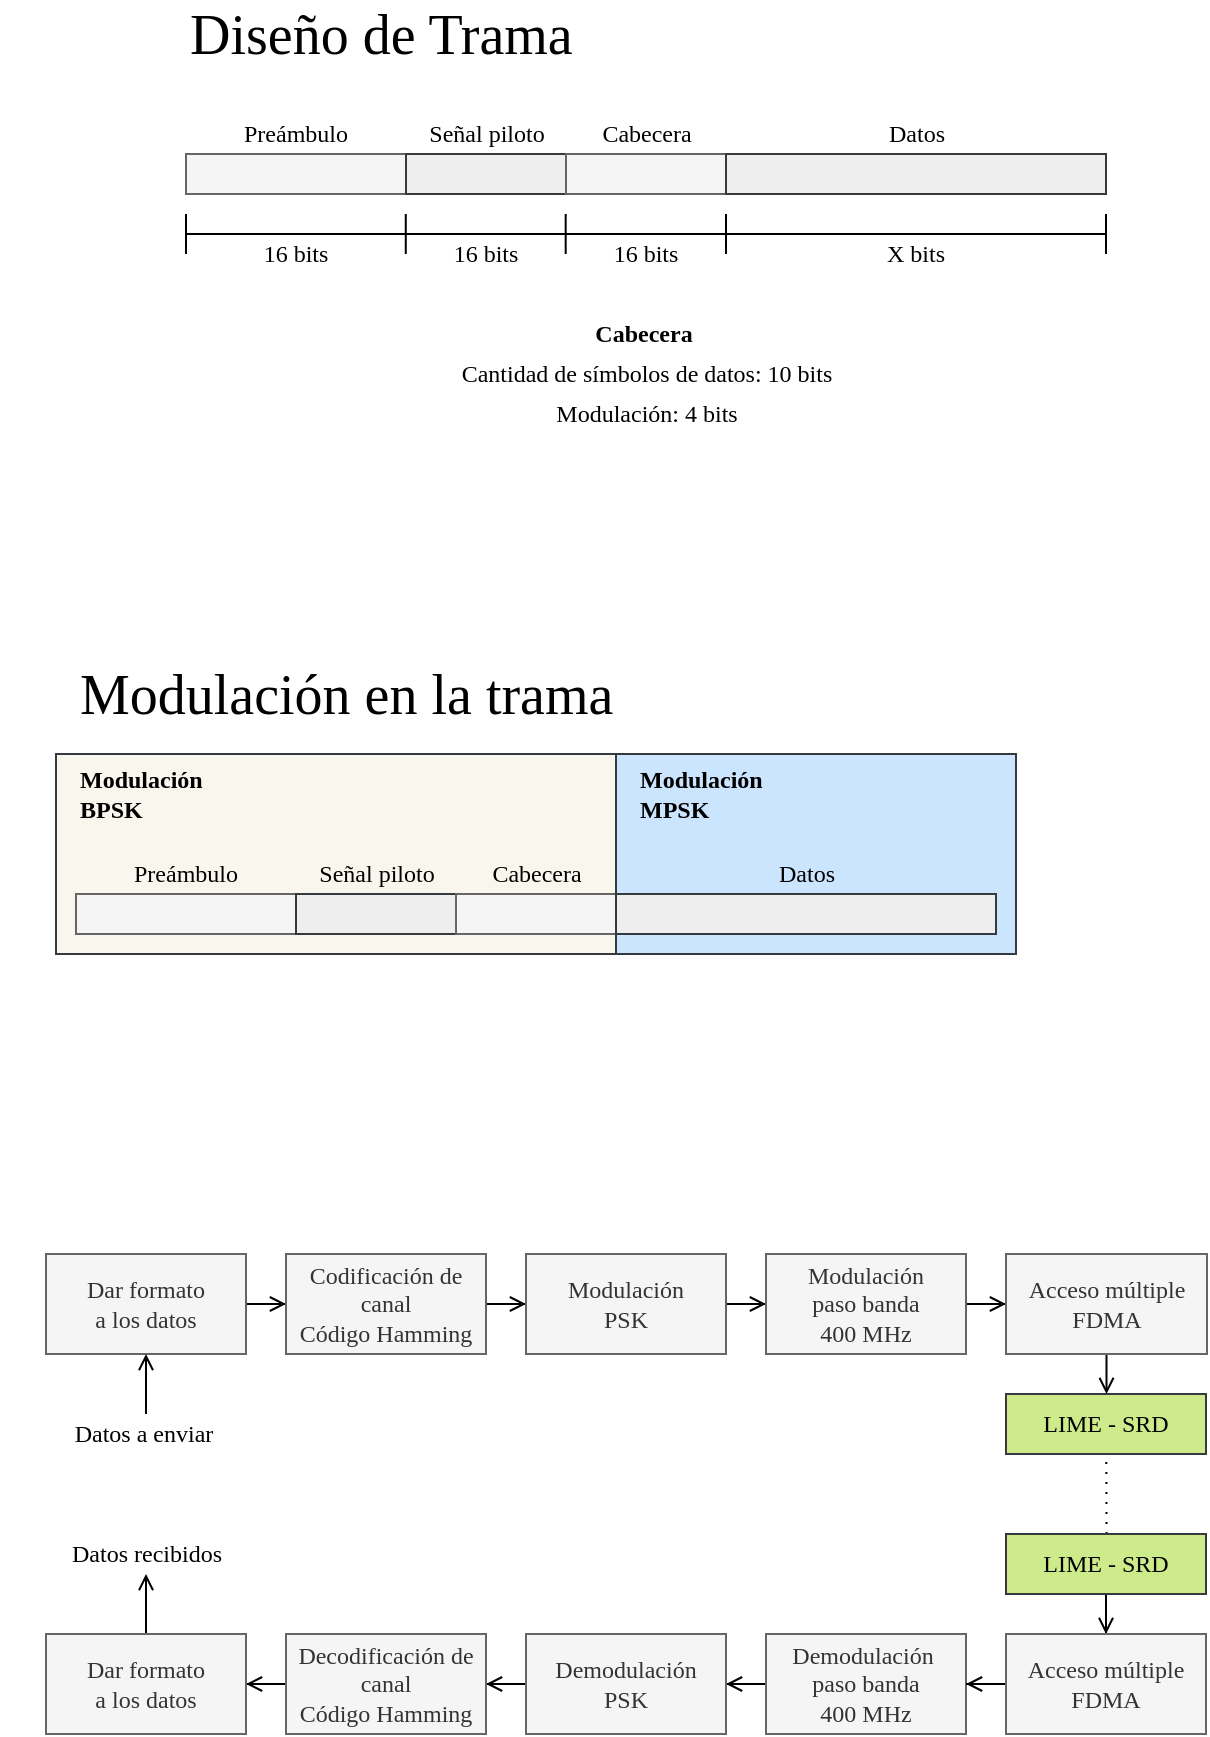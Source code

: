 <mxfile version="14.1.9" type="device"><diagram id="IteanYAKP5zqGBVxd0dw" name="Page-1"><mxGraphModel dx="593" dy="345" grid="1" gridSize="10" guides="1" tooltips="1" connect="1" arrows="1" fold="1" page="1" pageScale="1" pageWidth="827" pageHeight="1169" math="0" shadow="0"><root><mxCell id="0"/><mxCell id="1" parent="0"/><mxCell id="knu0lrBtx-ENEpjFmzwp-38" value="" style="rounded=0;whiteSpace=wrap;html=1;fontFamily=Times New Roman;align=center;fillColor=#cce5ff;strokeColor=#36393d;" vertex="1" parent="1"><mxGeometry x="365" y="530" width="200" height="100" as="geometry"/></mxCell><mxCell id="knu0lrBtx-ENEpjFmzwp-36" value="" style="rounded=0;whiteSpace=wrap;html=1;fontFamily=Times New Roman;align=center;fillColor=#f9f7ed;strokeColor=#36393d;" vertex="1" parent="1"><mxGeometry x="85" y="530" width="280" height="100" as="geometry"/></mxCell><mxCell id="knu0lrBtx-ENEpjFmzwp-1" value="" style="rounded=0;whiteSpace=wrap;html=1;fillColor=#f5f5f5;strokeColor=#666666;fontColor=#333333;" vertex="1" parent="1"><mxGeometry x="150" y="230" width="110" height="20" as="geometry"/></mxCell><mxCell id="knu0lrBtx-ENEpjFmzwp-2" value="" style="rounded=0;whiteSpace=wrap;html=1;strokeColor=#36393d;fillColor=#eeeeee;" vertex="1" parent="1"><mxGeometry x="260" y="230" width="80" height="20" as="geometry"/></mxCell><mxCell id="knu0lrBtx-ENEpjFmzwp-3" value="Preámbulo" style="text;html=1;strokeColor=none;fillColor=none;align=center;verticalAlign=middle;whiteSpace=wrap;rounded=0;fontFamily=Times New Roman;" vertex="1" parent="1"><mxGeometry x="155" y="210" width="100" height="20" as="geometry"/></mxCell><mxCell id="knu0lrBtx-ENEpjFmzwp-4" value="&lt;font style=&quot;font-size: 28px&quot;&gt;Diseño de Trama&lt;/font&gt;" style="text;html=1;align=left;verticalAlign=middle;resizable=0;points=[];autosize=1;fontFamily=Times New Roman;" vertex="1" parent="1"><mxGeometry x="150" y="160" width="210" height="20" as="geometry"/></mxCell><mxCell id="knu0lrBtx-ENEpjFmzwp-5" value="Señal piloto" style="text;html=1;align=center;verticalAlign=middle;resizable=0;points=[];autosize=1;fontFamily=Times New Roman;" vertex="1" parent="1"><mxGeometry x="265" y="210" width="70" height="20" as="geometry"/></mxCell><mxCell id="knu0lrBtx-ENEpjFmzwp-7" value="16 bits" style="text;html=1;strokeColor=none;fillColor=none;align=center;verticalAlign=middle;whiteSpace=wrap;rounded=0;fontFamily=Times New Roman;" vertex="1" parent="1"><mxGeometry x="155" y="270" width="100" height="20" as="geometry"/></mxCell><mxCell id="knu0lrBtx-ENEpjFmzwp-10" value="Cabecera" style="text;html=1;align=center;verticalAlign=middle;resizable=0;points=[];autosize=1;fontFamily=Times New Roman;" vertex="1" parent="1"><mxGeometry x="350" y="210" width="60" height="20" as="geometry"/></mxCell><mxCell id="knu0lrBtx-ENEpjFmzwp-11" value="" style="rounded=0;whiteSpace=wrap;html=1;fillColor=#f5f5f5;strokeColor=#666666;fontColor=#333333;" vertex="1" parent="1"><mxGeometry x="340" y="230" width="80" height="20" as="geometry"/></mxCell><mxCell id="knu0lrBtx-ENEpjFmzwp-12" value="" style="endArrow=none;html=1;fontFamily=Times New Roman;" edge="1" parent="1"><mxGeometry width="50" height="50" relative="1" as="geometry"><mxPoint x="150" y="270" as="sourcePoint"/><mxPoint x="610" y="270" as="targetPoint"/></mxGeometry></mxCell><mxCell id="knu0lrBtx-ENEpjFmzwp-13" value="" style="endArrow=none;html=1;fontFamily=Times New Roman;entryX=0;entryY=1;entryDx=0;entryDy=0;" edge="1" parent="1"><mxGeometry width="50" height="50" relative="1" as="geometry"><mxPoint x="150" y="280" as="sourcePoint"/><mxPoint x="150.0" y="260" as="targetPoint"/></mxGeometry></mxCell><mxCell id="knu0lrBtx-ENEpjFmzwp-14" value="" style="endArrow=none;html=1;fontFamily=Times New Roman;entryX=0;entryY=1;entryDx=0;entryDy=0;" edge="1" parent="1"><mxGeometry width="50" height="50" relative="1" as="geometry"><mxPoint x="259.89" y="280" as="sourcePoint"/><mxPoint x="259.89" y="260" as="targetPoint"/></mxGeometry></mxCell><mxCell id="knu0lrBtx-ENEpjFmzwp-15" value="" style="endArrow=none;html=1;fontFamily=Times New Roman;entryX=0;entryY=1;entryDx=0;entryDy=0;" edge="1" parent="1"><mxGeometry width="50" height="50" relative="1" as="geometry"><mxPoint x="339.84" y="280" as="sourcePoint"/><mxPoint x="339.84" y="260" as="targetPoint"/></mxGeometry></mxCell><mxCell id="knu0lrBtx-ENEpjFmzwp-16" value="" style="endArrow=none;html=1;fontFamily=Times New Roman;entryX=0;entryY=1;entryDx=0;entryDy=0;" edge="1" parent="1"><mxGeometry width="50" height="50" relative="1" as="geometry"><mxPoint x="420" y="280" as="sourcePoint"/><mxPoint x="420" y="260" as="targetPoint"/></mxGeometry></mxCell><mxCell id="knu0lrBtx-ENEpjFmzwp-17" value="16 bits" style="text;html=1;strokeColor=none;fillColor=none;align=center;verticalAlign=middle;whiteSpace=wrap;rounded=0;fontFamily=Times New Roman;" vertex="1" parent="1"><mxGeometry x="250" y="270" width="100" height="20" as="geometry"/></mxCell><mxCell id="knu0lrBtx-ENEpjFmzwp-18" value="16 bits" style="text;html=1;strokeColor=none;fillColor=none;align=center;verticalAlign=middle;whiteSpace=wrap;rounded=0;fontFamily=Times New Roman;" vertex="1" parent="1"><mxGeometry x="330" y="270" width="100" height="20" as="geometry"/></mxCell><mxCell id="knu0lrBtx-ENEpjFmzwp-19" value="" style="rounded=0;whiteSpace=wrap;html=1;fillColor=#eeeeee;strokeColor=#36393d;" vertex="1" parent="1"><mxGeometry x="420" y="230" width="190" height="20" as="geometry"/></mxCell><mxCell id="knu0lrBtx-ENEpjFmzwp-20" value="Datos" style="text;html=1;align=center;verticalAlign=middle;resizable=0;points=[];autosize=1;fontFamily=Times New Roman;" vertex="1" parent="1"><mxGeometry x="495" y="210" width="40" height="20" as="geometry"/></mxCell><mxCell id="knu0lrBtx-ENEpjFmzwp-21" value="" style="endArrow=none;html=1;fontFamily=Times New Roman;entryX=0;entryY=1;entryDx=0;entryDy=0;" edge="1" parent="1"><mxGeometry width="50" height="50" relative="1" as="geometry"><mxPoint x="610" y="280.0" as="sourcePoint"/><mxPoint x="610" y="260.0" as="targetPoint"/></mxGeometry></mxCell><mxCell id="knu0lrBtx-ENEpjFmzwp-22" value="X bits" style="text;html=1;strokeColor=none;fillColor=none;align=center;verticalAlign=middle;whiteSpace=wrap;rounded=0;fontFamily=Times New Roman;" vertex="1" parent="1"><mxGeometry x="465" y="270" width="100" height="20" as="geometry"/></mxCell><mxCell id="knu0lrBtx-ENEpjFmzwp-23" value="Cantidad de símbolos de datos: 10 bits" style="text;html=1;strokeColor=none;fillColor=none;align=center;verticalAlign=middle;whiteSpace=wrap;rounded=0;fontFamily=Times New Roman;" vertex="1" parent="1"><mxGeometry x="277.5" y="330" width="205" height="20" as="geometry"/></mxCell><mxCell id="knu0lrBtx-ENEpjFmzwp-24" value="Modulación: 4 bits" style="text;html=1;strokeColor=none;fillColor=none;align=center;verticalAlign=middle;whiteSpace=wrap;rounded=0;fontFamily=Times New Roman;" vertex="1" parent="1"><mxGeometry x="322.5" y="350" width="115" height="20" as="geometry"/></mxCell><mxCell id="knu0lrBtx-ENEpjFmzwp-26" value="Cabecera&amp;nbsp;" style="text;html=1;strokeColor=none;fillColor=none;align=center;verticalAlign=middle;whiteSpace=wrap;rounded=0;fontFamily=Times New Roman;fontStyle=1" vertex="1" parent="1"><mxGeometry x="353.75" y="310" width="52.5" height="20" as="geometry"/></mxCell><mxCell id="knu0lrBtx-ENEpjFmzwp-27" value="&lt;font style=&quot;font-size: 28px&quot;&gt;Modulación en la trama&lt;/font&gt;" style="text;html=1;align=left;verticalAlign=middle;resizable=0;points=[];autosize=1;fontFamily=Times New Roman;" vertex="1" parent="1"><mxGeometry x="95" y="490" width="280" height="20" as="geometry"/></mxCell><mxCell id="knu0lrBtx-ENEpjFmzwp-28" value="" style="rounded=0;whiteSpace=wrap;html=1;fillColor=#f5f5f5;strokeColor=#666666;fontColor=#333333;" vertex="1" parent="1"><mxGeometry x="95" y="600" width="110" height="20" as="geometry"/></mxCell><mxCell id="knu0lrBtx-ENEpjFmzwp-29" value="" style="rounded=0;whiteSpace=wrap;html=1;strokeColor=#36393d;fillColor=#eeeeee;" vertex="1" parent="1"><mxGeometry x="205" y="600" width="80" height="20" as="geometry"/></mxCell><mxCell id="knu0lrBtx-ENEpjFmzwp-30" value="Preámbulo" style="text;html=1;strokeColor=none;fillColor=none;align=center;verticalAlign=middle;whiteSpace=wrap;rounded=0;fontFamily=Times New Roman;" vertex="1" parent="1"><mxGeometry x="100" y="580" width="100" height="20" as="geometry"/></mxCell><mxCell id="knu0lrBtx-ENEpjFmzwp-31" value="Señal piloto" style="text;html=1;align=center;verticalAlign=middle;resizable=0;points=[];autosize=1;fontFamily=Times New Roman;" vertex="1" parent="1"><mxGeometry x="210" y="580" width="70" height="20" as="geometry"/></mxCell><mxCell id="knu0lrBtx-ENEpjFmzwp-32" value="Cabecera" style="text;html=1;align=center;verticalAlign=middle;resizable=0;points=[];autosize=1;fontFamily=Times New Roman;" vertex="1" parent="1"><mxGeometry x="295" y="580" width="60" height="20" as="geometry"/></mxCell><mxCell id="knu0lrBtx-ENEpjFmzwp-33" value="" style="rounded=0;whiteSpace=wrap;html=1;fillColor=#f5f5f5;strokeColor=#666666;fontColor=#333333;" vertex="1" parent="1"><mxGeometry x="285" y="600" width="80" height="20" as="geometry"/></mxCell><mxCell id="knu0lrBtx-ENEpjFmzwp-34" value="" style="rounded=0;whiteSpace=wrap;html=1;fillColor=#eeeeee;strokeColor=#36393d;" vertex="1" parent="1"><mxGeometry x="365" y="600" width="190" height="20" as="geometry"/></mxCell><mxCell id="knu0lrBtx-ENEpjFmzwp-35" value="Datos" style="text;html=1;align=center;verticalAlign=middle;resizable=0;points=[];autosize=1;fontFamily=Times New Roman;" vertex="1" parent="1"><mxGeometry x="440" y="580" width="40" height="20" as="geometry"/></mxCell><mxCell id="knu0lrBtx-ENEpjFmzwp-37" value="Modulación BPSK&amp;nbsp;" style="text;html=1;strokeColor=none;fillColor=none;align=left;verticalAlign=middle;whiteSpace=wrap;rounded=0;fontFamily=Times New Roman;fontStyle=1" vertex="1" parent="1"><mxGeometry x="95" y="540" width="85" height="20" as="geometry"/></mxCell><mxCell id="knu0lrBtx-ENEpjFmzwp-39" value="Modulación MPSK&amp;nbsp;" style="text;html=1;strokeColor=none;fillColor=none;align=left;verticalAlign=middle;whiteSpace=wrap;rounded=0;fontFamily=Times New Roman;fontStyle=1" vertex="1" parent="1"><mxGeometry x="375" y="540" width="85" height="20" as="geometry"/></mxCell><mxCell id="knu0lrBtx-ENEpjFmzwp-72" style="edgeStyle=orthogonalEdgeStyle;rounded=0;orthogonalLoop=1;jettySize=auto;html=1;entryX=0.5;entryY=1;entryDx=0;entryDy=0;startArrow=none;startFill=0;endArrow=open;endFill=0;fontFamily=Times New Roman;" edge="1" parent="1" source="knu0lrBtx-ENEpjFmzwp-40" target="knu0lrBtx-ENEpjFmzwp-44"><mxGeometry relative="1" as="geometry"><Array as="points"><mxPoint x="130" y="850"/><mxPoint x="130" y="850"/></Array></mxGeometry></mxCell><mxCell id="knu0lrBtx-ENEpjFmzwp-40" value="&lt;font style=&quot;font-size: 12px&quot;&gt;Datos a enviar&amp;nbsp;&lt;/font&gt;" style="text;html=1;strokeColor=none;fillColor=none;align=center;verticalAlign=middle;whiteSpace=wrap;rounded=0;fontFamily=Times New Roman;" vertex="1" parent="1"><mxGeometry x="57.5" y="860" width="145" height="20" as="geometry"/></mxCell><mxCell id="knu0lrBtx-ENEpjFmzwp-49" style="edgeStyle=orthogonalEdgeStyle;rounded=0;orthogonalLoop=1;jettySize=auto;html=1;entryX=0;entryY=0.5;entryDx=0;entryDy=0;startArrow=none;startFill=0;endArrow=open;endFill=0;fontFamily=Times New Roman;" edge="1" parent="1" source="knu0lrBtx-ENEpjFmzwp-42" target="knu0lrBtx-ENEpjFmzwp-45"><mxGeometry relative="1" as="geometry"/></mxCell><mxCell id="knu0lrBtx-ENEpjFmzwp-42" value="&lt;span&gt;Modulación &lt;br&gt;paso banda&lt;br&gt;400 MHz&lt;br&gt;&lt;/span&gt;" style="rounded=0;whiteSpace=wrap;html=1;fontFamily=Times New Roman;align=center;fillColor=#f9f7ed;strokeColor=#36393d;" vertex="1" parent="1"><mxGeometry x="440" y="780" width="100" height="50" as="geometry"/></mxCell><mxCell id="knu0lrBtx-ENEpjFmzwp-48" style="edgeStyle=orthogonalEdgeStyle;rounded=0;orthogonalLoop=1;jettySize=auto;html=1;startArrow=none;startFill=0;endArrow=open;endFill=0;fontFamily=Times New Roman;" edge="1" parent="1" source="knu0lrBtx-ENEpjFmzwp-43" target="knu0lrBtx-ENEpjFmzwp-42"><mxGeometry relative="1" as="geometry"/></mxCell><mxCell id="knu0lrBtx-ENEpjFmzwp-43" value="Modulación&lt;br&gt;PSK" style="rounded=0;whiteSpace=wrap;html=1;fontFamily=Times New Roman;align=center;fillColor=#f9f7ed;strokeColor=#36393d;" vertex="1" parent="1"><mxGeometry x="320" y="780" width="100" height="50" as="geometry"/></mxCell><mxCell id="knu0lrBtx-ENEpjFmzwp-77" style="edgeStyle=orthogonalEdgeStyle;rounded=0;orthogonalLoop=1;jettySize=auto;html=1;entryX=0;entryY=0.5;entryDx=0;entryDy=0;startArrow=none;startFill=0;endArrow=open;endFill=0;fontFamily=Times New Roman;" edge="1" parent="1" source="knu0lrBtx-ENEpjFmzwp-44" target="knu0lrBtx-ENEpjFmzwp-74"><mxGeometry relative="1" as="geometry"/></mxCell><mxCell id="knu0lrBtx-ENEpjFmzwp-44" value="Dar formato &lt;br&gt;a los datos" style="rounded=0;whiteSpace=wrap;html=1;fontFamily=Times New Roman;align=center;fillColor=#f9f7ed;strokeColor=#36393d;" vertex="1" parent="1"><mxGeometry x="80" y="780" width="100" height="50" as="geometry"/></mxCell><mxCell id="knu0lrBtx-ENEpjFmzwp-60" style="edgeStyle=orthogonalEdgeStyle;rounded=0;orthogonalLoop=1;jettySize=auto;html=1;entryX=0.5;entryY=0;entryDx=0;entryDy=0;startArrow=none;startFill=0;endArrow=open;endFill=0;fontFamily=Times New Roman;" edge="1" parent="1" source="knu0lrBtx-ENEpjFmzwp-45" target="knu0lrBtx-ENEpjFmzwp-50"><mxGeometry relative="1" as="geometry"/></mxCell><mxCell id="knu0lrBtx-ENEpjFmzwp-45" value="Acceso múltiple&lt;br&gt;FDMA" style="rounded=0;whiteSpace=wrap;html=1;fontFamily=Times New Roman;align=center;fillColor=#f5f5f5;strokeColor=#666666;fontColor=#333333;" vertex="1" parent="1"><mxGeometry x="560" y="780" width="100.5" height="50" as="geometry"/></mxCell><mxCell id="knu0lrBtx-ENEpjFmzwp-50" value="&lt;span style=&quot;font-style: normal&quot;&gt;LIME - SRD&lt;/span&gt;" style="rounded=0;whiteSpace=wrap;html=1;fontFamily=Times New Roman;align=center;fillColor=#cdeb8b;strokeColor=#36393d;fontStyle=2;horizontal=1;" vertex="1" parent="1"><mxGeometry x="560" y="850" width="100" height="30" as="geometry"/></mxCell><mxCell id="knu0lrBtx-ENEpjFmzwp-51" value="" style="endArrow=none;dashed=1;html=1;fontFamily=Times New Roman;dashPattern=1 4;" edge="1" parent="1"><mxGeometry width="50" height="50" relative="1" as="geometry"><mxPoint x="610.29" y="920" as="sourcePoint"/><mxPoint x="610.15" y="880" as="targetPoint"/></mxGeometry></mxCell><mxCell id="knu0lrBtx-ENEpjFmzwp-76" style="edgeStyle=orthogonalEdgeStyle;rounded=0;orthogonalLoop=1;jettySize=auto;html=1;entryX=0.5;entryY=0;entryDx=0;entryDy=0;startArrow=none;startFill=0;endArrow=open;endFill=0;fontFamily=Times New Roman;" edge="1" parent="1" source="knu0lrBtx-ENEpjFmzwp-55" target="knu0lrBtx-ENEpjFmzwp-64"><mxGeometry relative="1" as="geometry"/></mxCell><mxCell id="knu0lrBtx-ENEpjFmzwp-55" value="&lt;span style=&quot;font-style: normal&quot;&gt;LIME - SRD&lt;/span&gt;" style="rounded=0;whiteSpace=wrap;html=1;fontFamily=Times New Roman;align=center;fillColor=#cdeb8b;strokeColor=#36393d;fontStyle=2;horizontal=1;" vertex="1" parent="1"><mxGeometry x="560" y="920" width="100" height="30" as="geometry"/></mxCell><mxCell id="knu0lrBtx-ENEpjFmzwp-67" style="edgeStyle=orthogonalEdgeStyle;rounded=0;orthogonalLoop=1;jettySize=auto;html=1;entryX=1;entryY=0.5;entryDx=0;entryDy=0;startArrow=none;startFill=0;endArrow=open;endFill=0;fontFamily=Times New Roman;" edge="1" parent="1" source="knu0lrBtx-ENEpjFmzwp-61" target="knu0lrBtx-ENEpjFmzwp-62"><mxGeometry relative="1" as="geometry"/></mxCell><mxCell id="knu0lrBtx-ENEpjFmzwp-61" value="Demodulación&lt;span&gt;&amp;nbsp;&lt;br&gt;paso banda&lt;br&gt;400 MHz&lt;br&gt;&lt;/span&gt;" style="rounded=0;whiteSpace=wrap;html=1;fontFamily=Times New Roman;align=center;fillColor=#f5f5f5;strokeColor=#666666;fontColor=#333333;" vertex="1" parent="1"><mxGeometry x="440" y="970" width="100" height="50" as="geometry"/></mxCell><mxCell id="knu0lrBtx-ENEpjFmzwp-81" style="edgeStyle=orthogonalEdgeStyle;rounded=0;orthogonalLoop=1;jettySize=auto;html=1;entryX=1;entryY=0.5;entryDx=0;entryDy=0;startArrow=none;startFill=0;endArrow=open;endFill=0;fontFamily=Times New Roman;" edge="1" parent="1" source="knu0lrBtx-ENEpjFmzwp-62" target="knu0lrBtx-ENEpjFmzwp-79"><mxGeometry relative="1" as="geometry"/></mxCell><mxCell id="knu0lrBtx-ENEpjFmzwp-62" value="Demodulación&lt;br&gt;PSK" style="rounded=0;whiteSpace=wrap;html=1;fontFamily=Times New Roman;align=center;fillColor=#f9f7ed;strokeColor=#36393d;" vertex="1" parent="1"><mxGeometry x="320" y="970" width="100" height="50" as="geometry"/></mxCell><mxCell id="knu0lrBtx-ENEpjFmzwp-71" style="edgeStyle=orthogonalEdgeStyle;rounded=0;orthogonalLoop=1;jettySize=auto;html=1;startArrow=none;startFill=0;endArrow=open;endFill=0;fontFamily=Times New Roman;entryX=0.5;entryY=1;entryDx=0;entryDy=0;" edge="1" parent="1" source="knu0lrBtx-ENEpjFmzwp-63" target="knu0lrBtx-ENEpjFmzwp-70"><mxGeometry relative="1" as="geometry"><mxPoint x="130" y="950" as="targetPoint"/></mxGeometry></mxCell><mxCell id="knu0lrBtx-ENEpjFmzwp-63" value="Dar formato &lt;br&gt;a los datos" style="rounded=0;whiteSpace=wrap;html=1;fontFamily=Times New Roman;align=center;fillColor=#f9f7ed;strokeColor=#36393d;" vertex="1" parent="1"><mxGeometry x="80" y="970" width="100" height="50" as="geometry"/></mxCell><mxCell id="knu0lrBtx-ENEpjFmzwp-66" style="edgeStyle=orthogonalEdgeStyle;rounded=0;orthogonalLoop=1;jettySize=auto;html=1;entryX=1;entryY=0.5;entryDx=0;entryDy=0;startArrow=none;startFill=0;endArrow=open;endFill=0;fontFamily=Times New Roman;" edge="1" parent="1" source="knu0lrBtx-ENEpjFmzwp-64" target="knu0lrBtx-ENEpjFmzwp-61"><mxGeometry relative="1" as="geometry"/></mxCell><mxCell id="knu0lrBtx-ENEpjFmzwp-64" value="Acceso múltiple&lt;br&gt;FDMA" style="rounded=0;whiteSpace=wrap;html=1;fontFamily=Times New Roman;align=center;fillColor=#f5f5f5;strokeColor=#666666;fontColor=#333333;" vertex="1" parent="1"><mxGeometry x="560" y="970" width="100" height="50" as="geometry"/></mxCell><mxCell id="knu0lrBtx-ENEpjFmzwp-70" value="&lt;font style=&quot;font-size: 12px&quot;&gt;Datos recibidos&lt;/font&gt;" style="text;html=1;strokeColor=none;fillColor=none;align=center;verticalAlign=middle;whiteSpace=wrap;rounded=0;fontFamily=Times New Roman;" vertex="1" parent="1"><mxGeometry x="57.5" y="920" width="145" height="20" as="geometry"/></mxCell><mxCell id="knu0lrBtx-ENEpjFmzwp-78" style="edgeStyle=orthogonalEdgeStyle;rounded=0;orthogonalLoop=1;jettySize=auto;html=1;entryX=0;entryY=0.5;entryDx=0;entryDy=0;startArrow=none;startFill=0;endArrow=open;endFill=0;fontFamily=Times New Roman;" edge="1" parent="1" source="knu0lrBtx-ENEpjFmzwp-74" target="knu0lrBtx-ENEpjFmzwp-43"><mxGeometry relative="1" as="geometry"/></mxCell><mxCell id="knu0lrBtx-ENEpjFmzwp-74" value="Codificación de canal&lt;br&gt;Código Hamming" style="rounded=0;whiteSpace=wrap;html=1;fontFamily=Times New Roman;align=center;fillColor=#f9f7ed;strokeColor=#36393d;" vertex="1" parent="1"><mxGeometry x="200" y="780" width="100" height="50" as="geometry"/></mxCell><mxCell id="knu0lrBtx-ENEpjFmzwp-82" style="edgeStyle=orthogonalEdgeStyle;rounded=0;orthogonalLoop=1;jettySize=auto;html=1;entryX=1;entryY=0.5;entryDx=0;entryDy=0;startArrow=none;startFill=0;endArrow=open;endFill=0;fontFamily=Times New Roman;" edge="1" parent="1" source="knu0lrBtx-ENEpjFmzwp-79" target="knu0lrBtx-ENEpjFmzwp-63"><mxGeometry relative="1" as="geometry"/></mxCell><mxCell id="knu0lrBtx-ENEpjFmzwp-79" value="Decodificación de canal&lt;br&gt;Código Hamming" style="rounded=0;whiteSpace=wrap;html=1;fontFamily=Times New Roman;align=center;fillColor=#f9f7ed;strokeColor=#36393d;" vertex="1" parent="1"><mxGeometry x="200" y="970" width="100" height="50" as="geometry"/></mxCell><mxCell id="knu0lrBtx-ENEpjFmzwp-93" value="Dar formato &lt;br&gt;a los datos" style="rounded=0;whiteSpace=wrap;html=1;fontFamily=Times New Roman;align=center;fillColor=#f9f7ed;strokeColor=#36393d;" vertex="1" parent="1"><mxGeometry x="80" y="780" width="100" height="50" as="geometry"/></mxCell><mxCell id="knu0lrBtx-ENEpjFmzwp-94" value="Codificación de canal&lt;br&gt;Código Hamming" style="rounded=0;whiteSpace=wrap;html=1;fontFamily=Times New Roman;align=center;fillColor=#f9f7ed;strokeColor=#36393d;" vertex="1" parent="1"><mxGeometry x="200" y="780" width="100" height="50" as="geometry"/></mxCell><mxCell id="knu0lrBtx-ENEpjFmzwp-95" value="Modulación&lt;br&gt;PSK" style="rounded=0;whiteSpace=wrap;html=1;fontFamily=Times New Roman;align=center;fillColor=#f9f7ed;strokeColor=#36393d;" vertex="1" parent="1"><mxGeometry x="320" y="780" width="100" height="50" as="geometry"/></mxCell><mxCell id="knu0lrBtx-ENEpjFmzwp-96" value="&lt;span&gt;Modulación &lt;br&gt;paso banda&lt;br&gt;400 MHz&lt;br&gt;&lt;/span&gt;" style="rounded=0;whiteSpace=wrap;html=1;fontFamily=Times New Roman;align=center;fillColor=#f9f7ed;strokeColor=#36393d;" vertex="1" parent="1"><mxGeometry x="440" y="780" width="100" height="50" as="geometry"/></mxCell><mxCell id="knu0lrBtx-ENEpjFmzwp-97" value="Dar formato &lt;br&gt;a los datos" style="rounded=0;whiteSpace=wrap;html=1;fontFamily=Times New Roman;align=center;fillColor=#f5f5f5;strokeColor=#666666;fontColor=#333333;" vertex="1" parent="1"><mxGeometry x="80" y="780" width="100" height="50" as="geometry"/></mxCell><mxCell id="knu0lrBtx-ENEpjFmzwp-98" value="Codificación de canal&lt;br&gt;Código Hamming" style="rounded=0;whiteSpace=wrap;html=1;fontFamily=Times New Roman;align=center;fillColor=#f5f5f5;strokeColor=#666666;fontColor=#333333;" vertex="1" parent="1"><mxGeometry x="200" y="780" width="100" height="50" as="geometry"/></mxCell><mxCell id="knu0lrBtx-ENEpjFmzwp-99" value="Modulación&lt;br&gt;PSK" style="rounded=0;whiteSpace=wrap;html=1;fontFamily=Times New Roman;align=center;fillColor=#f5f5f5;strokeColor=#666666;fontColor=#333333;" vertex="1" parent="1"><mxGeometry x="320" y="780" width="100" height="50" as="geometry"/></mxCell><mxCell id="knu0lrBtx-ENEpjFmzwp-100" value="&lt;span&gt;Modulación &lt;br&gt;paso banda&lt;br&gt;400 MHz&lt;br&gt;&lt;/span&gt;" style="rounded=0;whiteSpace=wrap;html=1;fontFamily=Times New Roman;align=center;fillColor=#f5f5f5;strokeColor=#666666;fontColor=#333333;" vertex="1" parent="1"><mxGeometry x="440" y="780" width="100" height="50" as="geometry"/></mxCell><mxCell id="knu0lrBtx-ENEpjFmzwp-101" value="Dar formato &lt;br&gt;a los datos" style="rounded=0;whiteSpace=wrap;html=1;fontFamily=Times New Roman;align=center;fillColor=#f5f5f5;strokeColor=#666666;fontColor=#333333;" vertex="1" parent="1"><mxGeometry x="80" y="970" width="100" height="50" as="geometry"/></mxCell><mxCell id="knu0lrBtx-ENEpjFmzwp-102" value="Decodificación de canal&lt;br&gt;Código Hamming" style="rounded=0;whiteSpace=wrap;html=1;fontFamily=Times New Roman;align=center;fillColor=#f5f5f5;strokeColor=#666666;fontColor=#333333;" vertex="1" parent="1"><mxGeometry x="200" y="970" width="100" height="50" as="geometry"/></mxCell><mxCell id="knu0lrBtx-ENEpjFmzwp-103" value="Demodulación&lt;br&gt;PSK" style="rounded=0;whiteSpace=wrap;html=1;fontFamily=Times New Roman;align=center;fillColor=#f5f5f5;strokeColor=#666666;fontColor=#333333;" vertex="1" parent="1"><mxGeometry x="320" y="970" width="100" height="50" as="geometry"/></mxCell></root></mxGraphModel></diagram></mxfile>